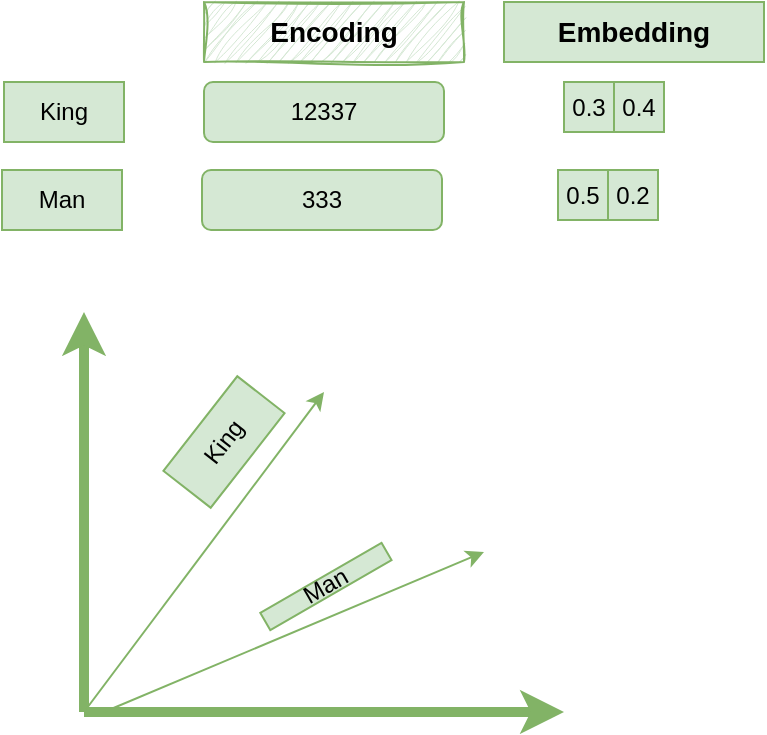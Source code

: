 <mxfile version="24.7.5">
  <diagram name="Page-1" id="78ttWFFSckngOhqbvXkc">
    <mxGraphModel dx="1364" dy="843" grid="1" gridSize="10" guides="1" tooltips="1" connect="1" arrows="1" fold="1" page="1" pageScale="1" pageWidth="850" pageHeight="1100" math="0" shadow="0">
      <root>
        <mxCell id="0" />
        <mxCell id="1" parent="0" />
        <mxCell id="j4t_XPUDl0UHoJXXfJ8K-1" value="" style="endArrow=classic;html=1;rounded=0;strokeWidth=5;fillColor=#d5e8d4;strokeColor=#82b366;" edge="1" parent="1">
          <mxGeometry width="50" height="50" relative="1" as="geometry">
            <mxPoint x="160" y="440" as="sourcePoint" />
            <mxPoint x="160" y="240" as="targetPoint" />
          </mxGeometry>
        </mxCell>
        <mxCell id="j4t_XPUDl0UHoJXXfJ8K-2" value="" style="endArrow=classic;html=1;rounded=0;strokeWidth=5;fillColor=#d5e8d4;strokeColor=#82b366;" edge="1" parent="1">
          <mxGeometry width="50" height="50" relative="1" as="geometry">
            <mxPoint x="160" y="440" as="sourcePoint" />
            <mxPoint x="400" y="440" as="targetPoint" />
          </mxGeometry>
        </mxCell>
        <mxCell id="j4t_XPUDl0UHoJXXfJ8K-3" value="King" style="text;html=1;align=center;verticalAlign=middle;whiteSpace=wrap;rounded=0;fillColor=#d5e8d4;strokeColor=#82b366;" vertex="1" parent="1">
          <mxGeometry x="120" y="125" width="60" height="30" as="geometry" />
        </mxCell>
        <mxCell id="j4t_XPUDl0UHoJXXfJ8K-4" value="12337" style="rounded=1;whiteSpace=wrap;html=1;fillColor=#d5e8d4;strokeColor=#82b366;" vertex="1" parent="1">
          <mxGeometry x="220" y="125" width="120" height="30" as="geometry" />
        </mxCell>
        <mxCell id="j4t_XPUDl0UHoJXXfJ8K-5" value="&lt;h1 style=&quot;margin-top: 0px; font-size: 14px;&quot;&gt;Encoding&lt;/h1&gt;" style="text;html=1;whiteSpace=wrap;overflow=hidden;rounded=0;sketch=1;curveFitting=1;jiggle=2;fontSize=14;align=center;fillColor=#d5e8d4;strokeColor=#82b366;" vertex="1" parent="1">
          <mxGeometry x="220" y="85" width="130" height="30" as="geometry" />
        </mxCell>
        <mxCell id="j4t_XPUDl0UHoJXXfJ8K-48" value="" style="endArrow=classic;html=1;rounded=0;fillColor=#d5e8d4;strokeColor=#82b366;" edge="1" parent="1">
          <mxGeometry width="50" height="50" relative="1" as="geometry">
            <mxPoint x="160" y="440" as="sourcePoint" />
            <mxPoint x="280" y="280" as="targetPoint" />
          </mxGeometry>
        </mxCell>
        <mxCell id="j4t_XPUDl0UHoJXXfJ8K-49" value="King" style="text;html=1;align=center;verticalAlign=middle;whiteSpace=wrap;rounded=0;rotation=-52;fillColor=#d5e8d4;strokeColor=#82b366;" vertex="1" parent="1">
          <mxGeometry x="200" y="290" width="60" height="30" as="geometry" />
        </mxCell>
        <mxCell id="j4t_XPUDl0UHoJXXfJ8K-51" value="" style="group;fillColor=#d5e8d4;strokeColor=#82b366;" vertex="1" connectable="0" parent="1">
          <mxGeometry x="400" y="125" width="50" height="25" as="geometry" />
        </mxCell>
        <mxCell id="j4t_XPUDl0UHoJXXfJ8K-45" value="0.3" style="whiteSpace=wrap;html=1;aspect=fixed;fillColor=#d5e8d4;strokeColor=#82b366;" vertex="1" parent="j4t_XPUDl0UHoJXXfJ8K-51">
          <mxGeometry width="25" height="25" as="geometry" />
        </mxCell>
        <mxCell id="j4t_XPUDl0UHoJXXfJ8K-46" value="0.4" style="whiteSpace=wrap;html=1;aspect=fixed;fillColor=#d5e8d4;strokeColor=#82b366;" vertex="1" parent="j4t_XPUDl0UHoJXXfJ8K-51">
          <mxGeometry x="25" width="25" height="25" as="geometry" />
        </mxCell>
        <mxCell id="j4t_XPUDl0UHoJXXfJ8K-52" value="&lt;h1 style=&quot;margin-top: 0px; font-size: 14px;&quot;&gt;Embedding&lt;/h1&gt;" style="text;html=1;whiteSpace=wrap;overflow=hidden;rounded=0;fontSize=14;align=center;fillColor=#d5e8d4;strokeColor=#82b366;" vertex="1" parent="1">
          <mxGeometry x="370" y="85" width="130" height="30" as="geometry" />
        </mxCell>
        <mxCell id="j4t_XPUDl0UHoJXXfJ8K-53" value="Man" style="text;html=1;align=center;verticalAlign=middle;whiteSpace=wrap;rounded=0;fillColor=#d5e8d4;strokeColor=#82b366;" vertex="1" parent="1">
          <mxGeometry x="119" y="169" width="60" height="30" as="geometry" />
        </mxCell>
        <mxCell id="j4t_XPUDl0UHoJXXfJ8K-54" value="333" style="rounded=1;whiteSpace=wrap;html=1;fillColor=#d5e8d4;strokeColor=#82b366;" vertex="1" parent="1">
          <mxGeometry x="219" y="169" width="120" height="30" as="geometry" />
        </mxCell>
        <mxCell id="j4t_XPUDl0UHoJXXfJ8K-59" value="" style="group;fillColor=#d5e8d4;strokeColor=#82b366;" vertex="1" connectable="0" parent="1">
          <mxGeometry x="397" y="169" width="50" height="25" as="geometry" />
        </mxCell>
        <mxCell id="j4t_XPUDl0UHoJXXfJ8K-60" value="0.5" style="whiteSpace=wrap;html=1;aspect=fixed;fillColor=#d5e8d4;strokeColor=#82b366;" vertex="1" parent="j4t_XPUDl0UHoJXXfJ8K-59">
          <mxGeometry width="25" height="25" as="geometry" />
        </mxCell>
        <mxCell id="j4t_XPUDl0UHoJXXfJ8K-61" value="0.2" style="whiteSpace=wrap;html=1;aspect=fixed;fillColor=#d5e8d4;strokeColor=#82b366;" vertex="1" parent="j4t_XPUDl0UHoJXXfJ8K-59">
          <mxGeometry x="25" width="25" height="25" as="geometry" />
        </mxCell>
        <mxCell id="j4t_XPUDl0UHoJXXfJ8K-62" value="" style="endArrow=classic;html=1;rounded=0;fillColor=#d5e8d4;strokeColor=#82b366;" edge="1" parent="1">
          <mxGeometry width="50" height="50" relative="1" as="geometry">
            <mxPoint x="170" y="440" as="sourcePoint" />
            <mxPoint x="360" y="360" as="targetPoint" />
          </mxGeometry>
        </mxCell>
        <mxCell id="j4t_XPUDl0UHoJXXfJ8K-63" value="Man" style="text;html=1;align=center;verticalAlign=middle;whiteSpace=wrap;rounded=0;rotation=-30;fillColor=#d5e8d4;strokeColor=#82b366;" vertex="1" parent="1">
          <mxGeometry x="245.96" y="372.22" width="70" height="10" as="geometry" />
        </mxCell>
      </root>
    </mxGraphModel>
  </diagram>
</mxfile>
